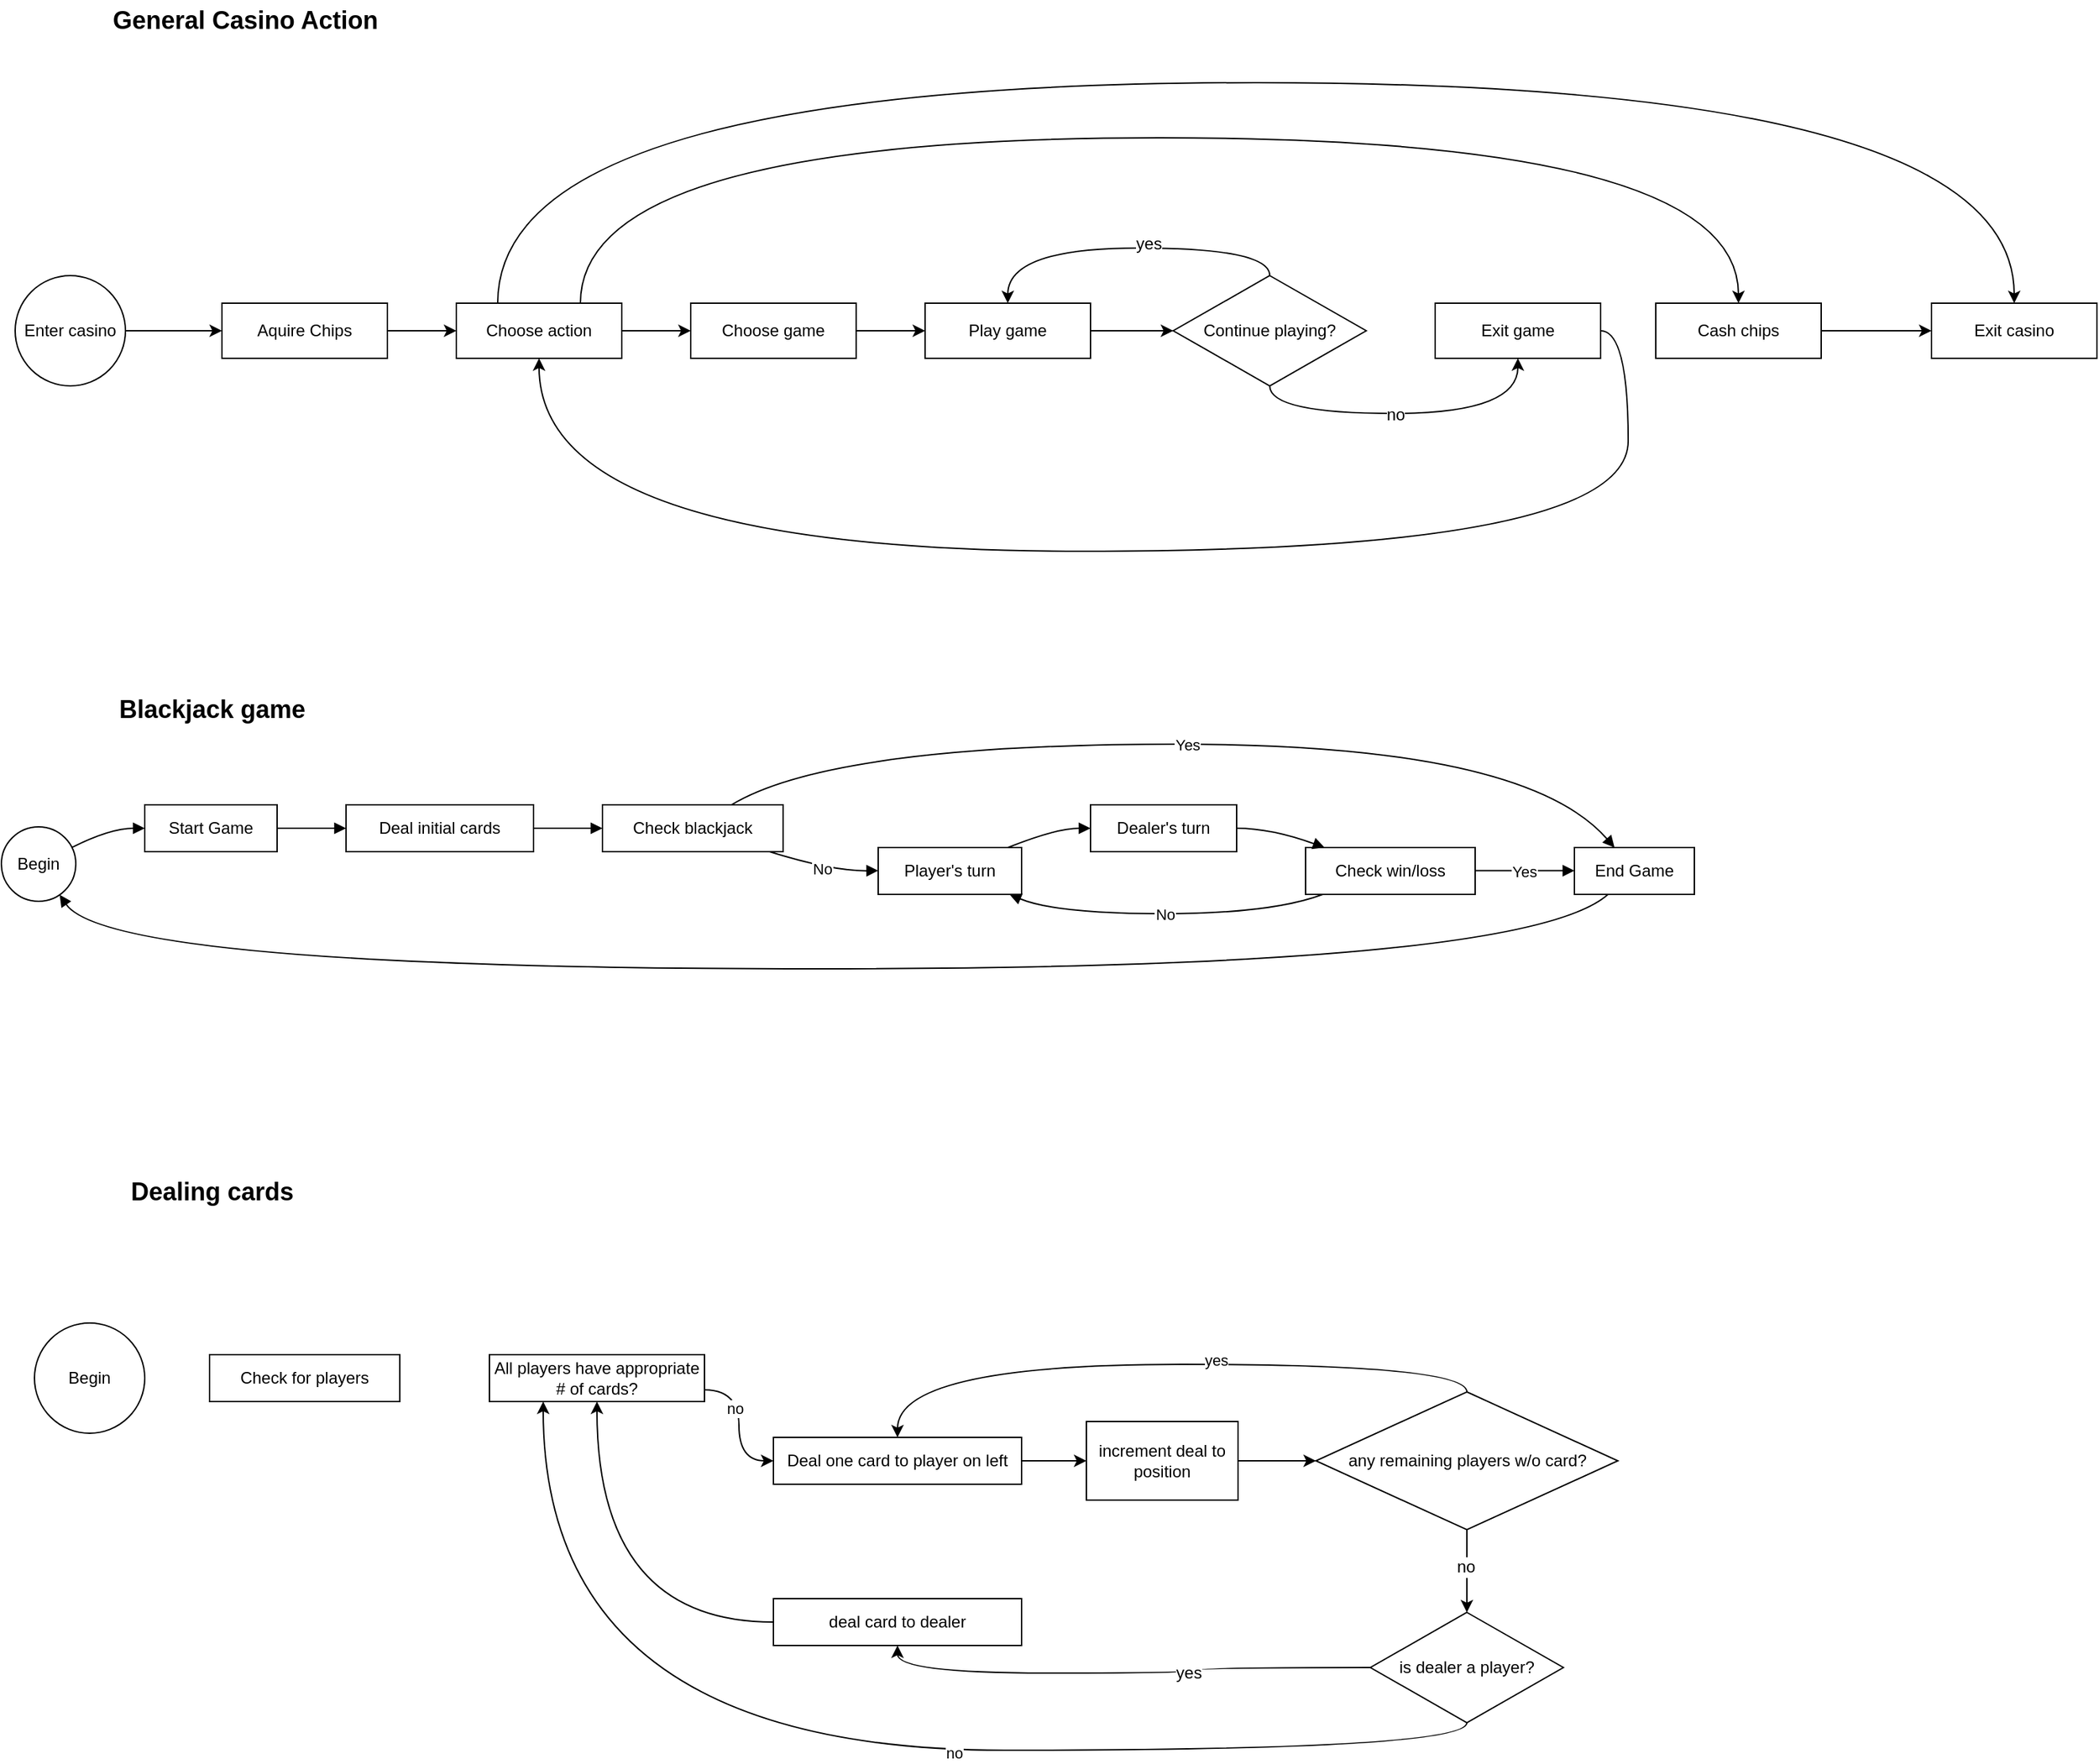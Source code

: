<mxfile version="22.1.5" type="github">
  <diagram name="Page-1" id="v8-KR8JvQsyaatklAiML">
    <mxGraphModel dx="1434" dy="764" grid="1" gridSize="10" guides="1" tooltips="1" connect="1" arrows="1" fold="1" page="1" pageScale="1" pageWidth="850" pageHeight="1100" math="0" shadow="0">
      <root>
        <mxCell id="0" />
        <mxCell id="1" parent="0" />
        <mxCell id="2" value="Begin" style="ellipse;aspect=fixed;strokeWidth=1;whiteSpace=wrap;" parent="1" vertex="1">
          <mxGeometry y="690" width="54" height="54" as="geometry" />
        </mxCell>
        <mxCell id="3" value="Start Game" style="whiteSpace=wrap;strokeWidth=1;" parent="1" vertex="1">
          <mxGeometry x="104" y="674" width="96" height="34" as="geometry" />
        </mxCell>
        <mxCell id="4" value="Deal initial cards" style="whiteSpace=wrap;strokeWidth=1;" parent="1" vertex="1">
          <mxGeometry x="250" y="674" width="136" height="34" as="geometry" />
        </mxCell>
        <mxCell id="5" value="Check blackjack" style="whiteSpace=wrap;strokeWidth=1;" parent="1" vertex="1">
          <mxGeometry x="436" y="674" width="131" height="34" as="geometry" />
        </mxCell>
        <mxCell id="6" value="Player&#39;s turn" style="whiteSpace=wrap;strokeWidth=1;" parent="1" vertex="1">
          <mxGeometry x="636" y="705" width="104" height="34" as="geometry" />
        </mxCell>
        <mxCell id="7" value="Dealer&#39;s turn" style="whiteSpace=wrap;strokeWidth=1;" parent="1" vertex="1">
          <mxGeometry x="790" y="674" width="106" height="34" as="geometry" />
        </mxCell>
        <mxCell id="8" value="Check win/loss" style="whiteSpace=wrap;strokeWidth=1;" parent="1" vertex="1">
          <mxGeometry x="946" y="705" width="123" height="34" as="geometry" />
        </mxCell>
        <mxCell id="9" value="End Game" style="whiteSpace=wrap;strokeWidth=1;" parent="1" vertex="1">
          <mxGeometry x="1141" y="705" width="87" height="34" as="geometry" />
        </mxCell>
        <mxCell id="10" value="" style="curved=1;startArrow=none;endArrow=block;exitX=1.002;exitY=0.25;entryX=0.001;entryY=0.5;strokeWidth=1;" parent="1" source="2" target="3" edge="1">
          <mxGeometry relative="1" as="geometry">
            <Array as="points">
              <mxPoint x="79" y="691" />
            </Array>
          </mxGeometry>
        </mxCell>
        <mxCell id="11" value="" style="curved=1;startArrow=none;endArrow=block;exitX=1.002;exitY=0.5;entryX=0.001;entryY=0.5;strokeWidth=1;" parent="1" source="3" target="4" edge="1">
          <mxGeometry relative="1" as="geometry">
            <Array as="points" />
          </mxGeometry>
        </mxCell>
        <mxCell id="12" value="" style="curved=1;startArrow=none;endArrow=block;exitX=1.002;exitY=0.5;entryX=0.003;entryY=0.5;strokeWidth=1;" parent="1" source="4" target="5" edge="1">
          <mxGeometry relative="1" as="geometry">
            <Array as="points" />
          </mxGeometry>
        </mxCell>
        <mxCell id="13" value="Yes" style="curved=1;startArrow=none;endArrow=block;exitX=0.714;exitY=0;entryX=0.332;entryY=-0.007;strokeWidth=1;" parent="1" source="5" target="9" edge="1">
          <mxGeometry relative="1" as="geometry">
            <Array as="points">
              <mxPoint x="602" y="630" />
              <mxPoint x="1105" y="630" />
            </Array>
          </mxGeometry>
        </mxCell>
        <mxCell id="14" value="No" style="curved=1;startArrow=none;endArrow=block;exitX=0.925;exitY=1;entryX=0.003;entryY=0.493;strokeWidth=1;" parent="1" source="5" target="6" edge="1">
          <mxGeometry relative="1" as="geometry">
            <Array as="points">
              <mxPoint x="602" y="722" />
            </Array>
          </mxGeometry>
        </mxCell>
        <mxCell id="15" value="" style="curved=1;startArrow=none;endArrow=block;exitX=0.91;exitY=-0.007;entryX=0.001;entryY=0.5;strokeWidth=1;" parent="1" source="6" target="7" edge="1">
          <mxGeometry relative="1" as="geometry">
            <Array as="points">
              <mxPoint x="765" y="691" />
            </Array>
          </mxGeometry>
        </mxCell>
        <mxCell id="16" value="" style="curved=1;startArrow=none;endArrow=block;exitX=0.996;exitY=0.5;entryX=0.107;entryY=-0.007;strokeWidth=1;" parent="1" source="7" target="8" edge="1">
          <mxGeometry relative="1" as="geometry">
            <Array as="points">
              <mxPoint x="921" y="691" />
            </Array>
          </mxGeometry>
        </mxCell>
        <mxCell id="17" value="Yes" style="curved=1;startArrow=none;endArrow=block;exitX=0.994;exitY=0.493;entryX=-0.001;entryY=0.493;strokeWidth=1;" parent="1" source="8" target="9" edge="1">
          <mxGeometry relative="1" as="geometry">
            <Array as="points" />
          </mxGeometry>
        </mxCell>
        <mxCell id="18" value="No" style="curved=1;startArrow=none;endArrow=block;exitX=0.107;exitY=0.993;entryX=0.91;entryY=0.993;strokeWidth=1;" parent="1" source="8" target="6" edge="1">
          <mxGeometry relative="1" as="geometry">
            <Array as="points">
              <mxPoint x="921" y="753" />
              <mxPoint x="765" y="753" />
            </Array>
          </mxGeometry>
        </mxCell>
        <mxCell id="19" value="" style="curved=1;startArrow=none;endArrow=block;exitX=0.283;exitY=0.993;entryX=0.843;entryY=1.001;strokeWidth=1;" parent="1" source="9" target="2" edge="1">
          <mxGeometry relative="1" as="geometry">
            <Array as="points">
              <mxPoint x="1105" y="793" />
              <mxPoint x="79" y="793" />
            </Array>
          </mxGeometry>
        </mxCell>
        <mxCell id="gmbwRz2twySQBHAZEDax-34" style="edgeStyle=orthogonalEdgeStyle;rounded=0;orthogonalLoop=1;jettySize=auto;html=1;exitX=1;exitY=0.5;exitDx=0;exitDy=0;entryX=0;entryY=0.5;entryDx=0;entryDy=0;fontFamily=Helvetica;fontSize=12;fontColor=default;" parent="1" source="gmbwRz2twySQBHAZEDax-19" target="gmbwRz2twySQBHAZEDax-20" edge="1">
          <mxGeometry relative="1" as="geometry" />
        </mxCell>
        <mxCell id="gmbwRz2twySQBHAZEDax-19" value="Enter casino" style="ellipse;whiteSpace=wrap;html=1;" parent="1" vertex="1">
          <mxGeometry x="10" y="290" width="80" height="80" as="geometry" />
        </mxCell>
        <mxCell id="gmbwRz2twySQBHAZEDax-33" style="edgeStyle=orthogonalEdgeStyle;rounded=0;orthogonalLoop=1;jettySize=auto;html=1;exitX=1;exitY=0.5;exitDx=0;exitDy=0;entryX=0;entryY=0.5;entryDx=0;entryDy=0;fontFamily=Helvetica;fontSize=12;fontColor=default;" parent="1" source="gmbwRz2twySQBHAZEDax-20" target="gmbwRz2twySQBHAZEDax-44" edge="1">
          <mxGeometry relative="1" as="geometry">
            <mxPoint x="355" y="330" as="targetPoint" />
          </mxGeometry>
        </mxCell>
        <mxCell id="gmbwRz2twySQBHAZEDax-20" value="Aquire Chips" style="whiteSpace=wrap;html=1;strokeWidth=1;" parent="1" vertex="1">
          <mxGeometry x="160" y="310" width="120" height="40" as="geometry" />
        </mxCell>
        <mxCell id="gmbwRz2twySQBHAZEDax-38" style="edgeStyle=orthogonalEdgeStyle;rounded=0;orthogonalLoop=1;jettySize=auto;html=1;exitX=1;exitY=0.5;exitDx=0;exitDy=0;entryX=0;entryY=0.5;entryDx=0;entryDy=0;fontFamily=Helvetica;fontSize=12;fontColor=default;" parent="1" source="gmbwRz2twySQBHAZEDax-21" target="gmbwRz2twySQBHAZEDax-22" edge="1">
          <mxGeometry relative="1" as="geometry" />
        </mxCell>
        <mxCell id="gmbwRz2twySQBHAZEDax-21" value="Play game" style="whiteSpace=wrap;html=1;strokeWidth=1;" parent="1" vertex="1">
          <mxGeometry x="670" y="310" width="120" height="40" as="geometry" />
        </mxCell>
        <mxCell id="gmbwRz2twySQBHAZEDax-24" style="edgeStyle=orthogonalEdgeStyle;orthogonalLoop=1;jettySize=auto;html=1;exitX=0.5;exitY=0;exitDx=0;exitDy=0;entryX=0.5;entryY=0;entryDx=0;entryDy=0;fontFamily=Helvetica;fontSize=12;fontColor=default;curved=1;" parent="1" source="gmbwRz2twySQBHAZEDax-22" target="gmbwRz2twySQBHAZEDax-21" edge="1">
          <mxGeometry relative="1" as="geometry" />
        </mxCell>
        <mxCell id="gmbwRz2twySQBHAZEDax-25" value="yes" style="edgeLabel;html=1;align=center;verticalAlign=middle;resizable=0;points=[];fontSize=12;fontFamily=Helvetica;fontColor=default;" parent="gmbwRz2twySQBHAZEDax-24" vertex="1" connectable="0">
          <mxGeometry x="-0.136" y="-3" relative="1" as="geometry">
            <mxPoint as="offset" />
          </mxGeometry>
        </mxCell>
        <mxCell id="gmbwRz2twySQBHAZEDax-30" style="edgeStyle=orthogonalEdgeStyle;orthogonalLoop=1;jettySize=auto;html=1;exitX=0.5;exitY=1;exitDx=0;exitDy=0;entryX=0.5;entryY=1;entryDx=0;entryDy=0;fontFamily=Helvetica;fontSize=12;fontColor=default;curved=1;" parent="1" source="gmbwRz2twySQBHAZEDax-22" target="gmbwRz2twySQBHAZEDax-27" edge="1">
          <mxGeometry relative="1" as="geometry" />
        </mxCell>
        <mxCell id="gmbwRz2twySQBHAZEDax-31" value="no" style="edgeLabel;html=1;align=center;verticalAlign=middle;resizable=0;points=[];fontSize=12;fontFamily=Helvetica;fontColor=default;" parent="gmbwRz2twySQBHAZEDax-30" vertex="1" connectable="0">
          <mxGeometry x="-0.079" y="-1" relative="1" as="geometry">
            <mxPoint as="offset" />
          </mxGeometry>
        </mxCell>
        <mxCell id="gmbwRz2twySQBHAZEDax-22" value="Continue playing?" style="rhombus;whiteSpace=wrap;html=1;strokeColor=default;strokeWidth=1;align=center;verticalAlign=middle;fontFamily=Helvetica;fontSize=12;fontColor=default;fillColor=default;" parent="1" vertex="1">
          <mxGeometry x="850" y="290" width="140" height="80" as="geometry" />
        </mxCell>
        <mxCell id="gmbwRz2twySQBHAZEDax-36" style="edgeStyle=orthogonalEdgeStyle;orthogonalLoop=1;jettySize=auto;html=1;exitX=0.75;exitY=0;exitDx=0;exitDy=0;entryX=0.5;entryY=0;entryDx=0;entryDy=0;fontFamily=Helvetica;fontSize=12;fontColor=default;curved=1;" parent="1" source="gmbwRz2twySQBHAZEDax-44" target="gmbwRz2twySQBHAZEDax-28" edge="1">
          <mxGeometry relative="1" as="geometry">
            <mxPoint x="425" y="290" as="sourcePoint" />
            <Array as="points">
              <mxPoint x="420" y="190" />
              <mxPoint x="1260" y="190" />
            </Array>
          </mxGeometry>
        </mxCell>
        <mxCell id="gmbwRz2twySQBHAZEDax-35" style="edgeStyle=orthogonalEdgeStyle;orthogonalLoop=1;jettySize=auto;html=1;exitX=1;exitY=0.5;exitDx=0;exitDy=0;entryX=0.5;entryY=1;entryDx=0;entryDy=0;fontFamily=Helvetica;fontSize=12;fontColor=default;curved=1;" parent="1" source="gmbwRz2twySQBHAZEDax-27" target="gmbwRz2twySQBHAZEDax-44" edge="1">
          <mxGeometry relative="1" as="geometry">
            <mxPoint x="425" y="370" as="targetPoint" />
            <Array as="points">
              <mxPoint x="1180" y="330" />
              <mxPoint x="1180" y="490" />
              <mxPoint x="390" y="490" />
            </Array>
          </mxGeometry>
        </mxCell>
        <mxCell id="gmbwRz2twySQBHAZEDax-27" value="Exit game" style="whiteSpace=wrap;html=1;strokeWidth=1;" parent="1" vertex="1">
          <mxGeometry x="1040" y="310" width="120" height="40" as="geometry" />
        </mxCell>
        <mxCell id="gmbwRz2twySQBHAZEDax-37" style="edgeStyle=orthogonalEdgeStyle;rounded=0;orthogonalLoop=1;jettySize=auto;html=1;exitX=1;exitY=0.5;exitDx=0;exitDy=0;entryX=0;entryY=0.5;entryDx=0;entryDy=0;fontFamily=Helvetica;fontSize=12;fontColor=default;" parent="1" source="gmbwRz2twySQBHAZEDax-28" target="gmbwRz2twySQBHAZEDax-29" edge="1">
          <mxGeometry relative="1" as="geometry" />
        </mxCell>
        <mxCell id="gmbwRz2twySQBHAZEDax-28" value="Cash chips" style="whiteSpace=wrap;html=1;strokeWidth=1;" parent="1" vertex="1">
          <mxGeometry x="1200" y="310" width="120" height="40" as="geometry" />
        </mxCell>
        <mxCell id="gmbwRz2twySQBHAZEDax-29" value="Exit casino" style="whiteSpace=wrap;html=1;strokeWidth=1;" parent="1" vertex="1">
          <mxGeometry x="1400" y="310" width="120" height="40" as="geometry" />
        </mxCell>
        <mxCell id="gmbwRz2twySQBHAZEDax-39" value="General Casino Action" style="text;html=1;strokeColor=none;fillColor=none;align=center;verticalAlign=middle;whiteSpace=wrap;rounded=0;fontSize=18;fontFamily=Helvetica;fontColor=default;fontStyle=1" parent="1" vertex="1">
          <mxGeometry x="44" y="90" width="266" height="30" as="geometry" />
        </mxCell>
        <mxCell id="gmbwRz2twySQBHAZEDax-40" value="Blackjack game" style="text;html=1;strokeColor=none;fillColor=none;align=center;verticalAlign=middle;whiteSpace=wrap;rounded=0;fontSize=18;fontFamily=Helvetica;fontColor=default;fontStyle=1" parent="1" vertex="1">
          <mxGeometry x="20" y="590" width="266" height="30" as="geometry" />
        </mxCell>
        <mxCell id="gmbwRz2twySQBHAZEDax-41" value="Dealing cards" style="text;html=1;strokeColor=none;fillColor=none;align=center;verticalAlign=middle;whiteSpace=wrap;rounded=0;fontSize=18;fontFamily=Helvetica;fontColor=default;fontStyle=1" parent="1" vertex="1">
          <mxGeometry x="20" y="940" width="266" height="30" as="geometry" />
        </mxCell>
        <mxCell id="gmbwRz2twySQBHAZEDax-42" value="Begin" style="ellipse;whiteSpace=wrap;html=1;strokeColor=default;strokeWidth=1;align=center;verticalAlign=middle;fontFamily=Helvetica;fontSize=12;fontColor=default;fillColor=default;" parent="1" vertex="1">
          <mxGeometry x="24" y="1050" width="80" height="80" as="geometry" />
        </mxCell>
        <mxCell id="gmbwRz2twySQBHAZEDax-47" style="edgeStyle=orthogonalEdgeStyle;rounded=0;orthogonalLoop=1;jettySize=auto;html=1;exitX=1;exitY=0.5;exitDx=0;exitDy=0;entryX=0;entryY=0.5;entryDx=0;entryDy=0;fontFamily=Helvetica;fontSize=12;fontColor=default;" parent="1" source="gmbwRz2twySQBHAZEDax-44" target="gmbwRz2twySQBHAZEDax-45" edge="1">
          <mxGeometry relative="1" as="geometry" />
        </mxCell>
        <mxCell id="gmbwRz2twySQBHAZEDax-48" style="edgeStyle=orthogonalEdgeStyle;orthogonalLoop=1;jettySize=auto;html=1;exitX=0.25;exitY=0;exitDx=0;exitDy=0;entryX=0.5;entryY=0;entryDx=0;entryDy=0;fontFamily=Helvetica;fontSize=12;fontColor=default;curved=1;" parent="1" source="gmbwRz2twySQBHAZEDax-44" target="gmbwRz2twySQBHAZEDax-29" edge="1">
          <mxGeometry relative="1" as="geometry">
            <Array as="points">
              <mxPoint x="360" y="150" />
              <mxPoint x="1460" y="150" />
            </Array>
          </mxGeometry>
        </mxCell>
        <mxCell id="gmbwRz2twySQBHAZEDax-44" value="Choose action" style="whiteSpace=wrap;html=1;strokeWidth=1;" parent="1" vertex="1">
          <mxGeometry x="330" y="310" width="120" height="40" as="geometry" />
        </mxCell>
        <mxCell id="gmbwRz2twySQBHAZEDax-46" style="edgeStyle=orthogonalEdgeStyle;rounded=0;orthogonalLoop=1;jettySize=auto;html=1;exitX=1;exitY=0.5;exitDx=0;exitDy=0;entryX=0;entryY=0.5;entryDx=0;entryDy=0;fontFamily=Helvetica;fontSize=12;fontColor=default;" parent="1" source="gmbwRz2twySQBHAZEDax-45" target="gmbwRz2twySQBHAZEDax-21" edge="1">
          <mxGeometry relative="1" as="geometry" />
        </mxCell>
        <mxCell id="gmbwRz2twySQBHAZEDax-45" value="Choose game" style="whiteSpace=wrap;html=1;strokeWidth=1;" parent="1" vertex="1">
          <mxGeometry x="500" y="310" width="120" height="40" as="geometry" />
        </mxCell>
        <mxCell id="pmaKhDEcmIWRybuFA1dL-20" style="edgeStyle=orthogonalEdgeStyle;orthogonalLoop=1;jettySize=auto;html=1;exitX=1;exitY=0.75;exitDx=0;exitDy=0;entryX=0;entryY=0.5;entryDx=0;entryDy=0;curved=1;" edge="1" parent="1" source="gmbwRz2twySQBHAZEDax-49" target="gmbwRz2twySQBHAZEDax-51">
          <mxGeometry relative="1" as="geometry" />
        </mxCell>
        <mxCell id="pmaKhDEcmIWRybuFA1dL-21" value="no" style="edgeLabel;html=1;align=center;verticalAlign=middle;resizable=0;points=[];" vertex="1" connectable="0" parent="pmaKhDEcmIWRybuFA1dL-20">
          <mxGeometry x="-0.261" y="-3" relative="1" as="geometry">
            <mxPoint y="1" as="offset" />
          </mxGeometry>
        </mxCell>
        <mxCell id="gmbwRz2twySQBHAZEDax-49" value="All players have appropriate # of cards?" style="whiteSpace=wrap;strokeWidth=1;" parent="1" vertex="1">
          <mxGeometry x="354" y="1073" width="156" height="34" as="geometry" />
        </mxCell>
        <mxCell id="gmbwRz2twySQBHAZEDax-54" style="edgeStyle=orthogonalEdgeStyle;rounded=0;orthogonalLoop=1;jettySize=auto;html=1;exitX=1;exitY=0.5;exitDx=0;exitDy=0;entryX=0;entryY=0.5;entryDx=0;entryDy=0;fontFamily=Helvetica;fontSize=12;fontColor=default;" parent="1" source="gmbwRz2twySQBHAZEDax-50" target="gmbwRz2twySQBHAZEDax-53" edge="1">
          <mxGeometry relative="1" as="geometry" />
        </mxCell>
        <mxCell id="gmbwRz2twySQBHAZEDax-50" value="increment deal to position" style="whiteSpace=wrap;strokeWidth=1;" parent="1" vertex="1">
          <mxGeometry x="787" y="1121.5" width="110" height="57" as="geometry" />
        </mxCell>
        <mxCell id="pmaKhDEcmIWRybuFA1dL-19" style="edgeStyle=orthogonalEdgeStyle;rounded=0;orthogonalLoop=1;jettySize=auto;html=1;exitX=1;exitY=0.5;exitDx=0;exitDy=0;" edge="1" parent="1" source="gmbwRz2twySQBHAZEDax-51" target="gmbwRz2twySQBHAZEDax-50">
          <mxGeometry relative="1" as="geometry" />
        </mxCell>
        <mxCell id="gmbwRz2twySQBHAZEDax-51" value="Deal one card to player on left" style="whiteSpace=wrap;strokeWidth=1;" parent="1" vertex="1">
          <mxGeometry x="560" y="1133" width="180" height="34" as="geometry" />
        </mxCell>
        <mxCell id="gmbwRz2twySQBHAZEDax-52" value="Check for players" style="whiteSpace=wrap;strokeWidth=1;" parent="1" vertex="1">
          <mxGeometry x="151" y="1073" width="138" height="34" as="geometry" />
        </mxCell>
        <mxCell id="gmbwRz2twySQBHAZEDax-58" style="edgeStyle=orthogonalEdgeStyle;rounded=0;orthogonalLoop=1;jettySize=auto;html=1;exitX=0.5;exitY=1;exitDx=0;exitDy=0;entryX=0.5;entryY=0;entryDx=0;entryDy=0;fontFamily=Helvetica;fontSize=12;fontColor=default;" parent="1" source="gmbwRz2twySQBHAZEDax-53" target="gmbwRz2twySQBHAZEDax-55" edge="1">
          <mxGeometry relative="1" as="geometry" />
        </mxCell>
        <mxCell id="gmbwRz2twySQBHAZEDax-59" value="no" style="edgeLabel;html=1;align=center;verticalAlign=middle;resizable=0;points=[];fontSize=12;fontFamily=Helvetica;fontColor=default;" parent="gmbwRz2twySQBHAZEDax-58" vertex="1" connectable="0">
          <mxGeometry x="-0.1" y="-1" relative="1" as="geometry">
            <mxPoint as="offset" />
          </mxGeometry>
        </mxCell>
        <mxCell id="pmaKhDEcmIWRybuFA1dL-26" style="edgeStyle=orthogonalEdgeStyle;orthogonalLoop=1;jettySize=auto;html=1;exitX=0.5;exitY=0;exitDx=0;exitDy=0;entryX=0.5;entryY=0;entryDx=0;entryDy=0;curved=1;" edge="1" parent="1" source="gmbwRz2twySQBHAZEDax-53" target="gmbwRz2twySQBHAZEDax-51">
          <mxGeometry relative="1" as="geometry" />
        </mxCell>
        <mxCell id="pmaKhDEcmIWRybuFA1dL-27" value="yes" style="edgeLabel;html=1;align=center;verticalAlign=middle;resizable=0;points=[];" vertex="1" connectable="0" parent="pmaKhDEcmIWRybuFA1dL-26">
          <mxGeometry x="-0.169" y="-3" relative="1" as="geometry">
            <mxPoint as="offset" />
          </mxGeometry>
        </mxCell>
        <mxCell id="gmbwRz2twySQBHAZEDax-53" value="any remaining players w/o card?" style="rhombus;whiteSpace=wrap;html=1;strokeColor=default;strokeWidth=1;align=center;verticalAlign=middle;fontFamily=Helvetica;fontSize=12;fontColor=default;fillColor=default;" parent="1" vertex="1">
          <mxGeometry x="953.5" y="1100" width="219" height="100" as="geometry" />
        </mxCell>
        <mxCell id="pmaKhDEcmIWRybuFA1dL-24" style="edgeStyle=orthogonalEdgeStyle;orthogonalLoop=1;jettySize=auto;html=1;exitX=0.5;exitY=1;exitDx=0;exitDy=0;entryX=0.25;entryY=1;entryDx=0;entryDy=0;curved=1;" edge="1" parent="1" source="gmbwRz2twySQBHAZEDax-55" target="gmbwRz2twySQBHAZEDax-49">
          <mxGeometry relative="1" as="geometry" />
        </mxCell>
        <mxCell id="pmaKhDEcmIWRybuFA1dL-25" value="no" style="edgeLabel;html=1;align=center;verticalAlign=middle;resizable=0;points=[];" vertex="1" connectable="0" parent="pmaKhDEcmIWRybuFA1dL-24">
          <mxGeometry x="-0.169" y="2" relative="1" as="geometry">
            <mxPoint as="offset" />
          </mxGeometry>
        </mxCell>
        <mxCell id="gmbwRz2twySQBHAZEDax-55" value="is dealer a player?" style="rhombus;whiteSpace=wrap;html=1;strokeColor=default;strokeWidth=1;align=center;verticalAlign=middle;fontFamily=Helvetica;fontSize=12;fontColor=default;fillColor=default;" parent="1" vertex="1">
          <mxGeometry x="993" y="1260" width="140" height="80" as="geometry" />
        </mxCell>
        <mxCell id="gmbwRz2twySQBHAZEDax-60" style="edgeStyle=orthogonalEdgeStyle;orthogonalLoop=1;jettySize=auto;html=1;exitX=0;exitY=0.5;exitDx=0;exitDy=0;fontFamily=Helvetica;fontSize=12;fontColor=default;curved=1;entryX=0.5;entryY=1;entryDx=0;entryDy=0;" parent="1" source="gmbwRz2twySQBHAZEDax-55" target="pmaKhDEcmIWRybuFA1dL-22" edge="1">
          <mxGeometry relative="1" as="geometry">
            <mxPoint x="640" y="1220" as="targetPoint" />
          </mxGeometry>
        </mxCell>
        <mxCell id="gmbwRz2twySQBHAZEDax-61" value="yes" style="edgeLabel;html=1;align=center;verticalAlign=middle;resizable=0;points=[];fontSize=12;fontFamily=Helvetica;fontColor=default;" parent="gmbwRz2twySQBHAZEDax-60" vertex="1" connectable="0">
          <mxGeometry x="-0.256" relative="1" as="geometry">
            <mxPoint as="offset" />
          </mxGeometry>
        </mxCell>
        <mxCell id="pmaKhDEcmIWRybuFA1dL-23" style="edgeStyle=orthogonalEdgeStyle;orthogonalLoop=1;jettySize=auto;html=1;exitX=0;exitY=0.5;exitDx=0;exitDy=0;entryX=0.5;entryY=1;entryDx=0;entryDy=0;curved=1;" edge="1" parent="1" source="pmaKhDEcmIWRybuFA1dL-22" target="gmbwRz2twySQBHAZEDax-49">
          <mxGeometry relative="1" as="geometry" />
        </mxCell>
        <mxCell id="pmaKhDEcmIWRybuFA1dL-22" value="deal card to dealer" style="whiteSpace=wrap;strokeWidth=1;" vertex="1" parent="1">
          <mxGeometry x="560" y="1250" width="180" height="34" as="geometry" />
        </mxCell>
      </root>
    </mxGraphModel>
  </diagram>
</mxfile>
